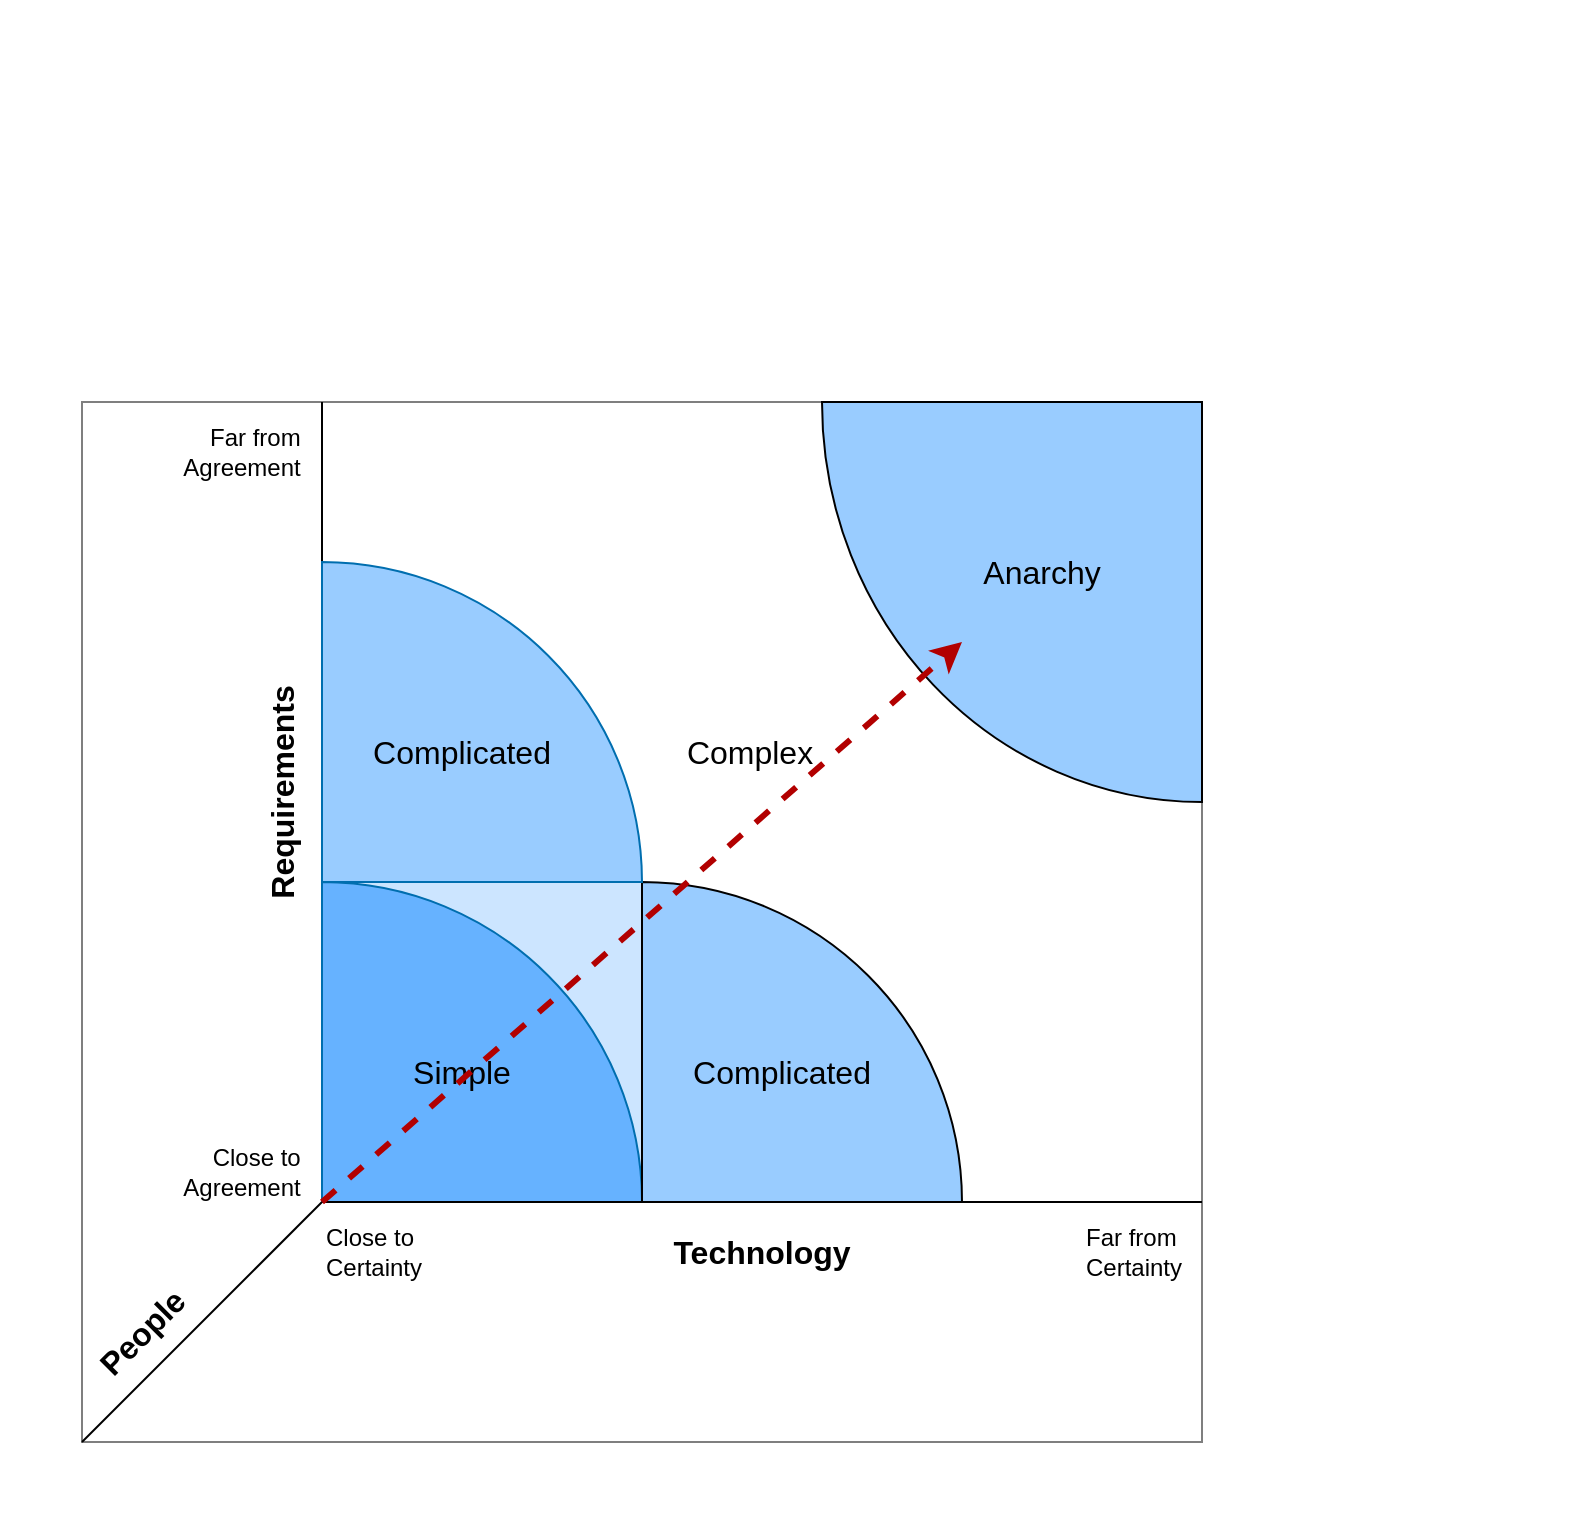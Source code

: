 <mxfile version="16.5.2" type="device"><diagram id="gBI3UYQd8g_3iL2L6-KD" name="Page-1"><mxGraphModel dx="1102" dy="1738" grid="1" gridSize="10" guides="1" tooltips="1" connect="1" arrows="1" fold="1" page="1" pageScale="1" pageWidth="827" pageHeight="1169" math="0" shadow="0"><root><mxCell id="0"/><mxCell id="1" parent="0"/><mxCell id="cgplp-IddGUN_eEWoOUv-27" value="" style="verticalLabelPosition=bottom;verticalAlign=top;html=1;shape=mxgraph.basic.rect;fillColor2=none;strokeWidth=1;size=20;indent=5;fontSize=16;opacity=50;" vertex="1" parent="1"><mxGeometry x="80" y="80" width="560" height="520" as="geometry"/></mxCell><mxCell id="cgplp-IddGUN_eEWoOUv-1" value="" style="endArrow=none;html=1;rounded=0;" edge="1" parent="1"><mxGeometry width="50" height="50" relative="1" as="geometry"><mxPoint x="200" y="480" as="sourcePoint"/><mxPoint x="200" y="80" as="targetPoint"/></mxGeometry></mxCell><mxCell id="cgplp-IddGUN_eEWoOUv-3" value="" style="whiteSpace=wrap;html=1;aspect=fixed;fillColor=#CCE5FF;strokeColor=#6c8ebf;" vertex="1" parent="1"><mxGeometry x="200" y="320" width="160" height="160" as="geometry"/></mxCell><mxCell id="cgplp-IddGUN_eEWoOUv-6" value="" style="verticalLabelPosition=bottom;verticalAlign=top;html=1;shape=mxgraph.basic.pie;startAngle=1;endAngle=0.25;fillColor=#66B2FF;fontColor=#ffffff;strokeColor=#006EAF;" vertex="1" parent="1"><mxGeometry x="40" y="320" width="320" height="320" as="geometry"/></mxCell><mxCell id="cgplp-IddGUN_eEWoOUv-7" value="" style="endArrow=none;html=1;rounded=0;" edge="1" parent="1"><mxGeometry width="50" height="50" relative="1" as="geometry"><mxPoint x="200" y="480" as="sourcePoint"/><mxPoint x="640" y="480" as="targetPoint"/></mxGeometry></mxCell><mxCell id="cgplp-IddGUN_eEWoOUv-8" value="" style="verticalLabelPosition=bottom;verticalAlign=top;html=1;shape=mxgraph.basic.pie;startAngle=1;endAngle=0.25;fillColor=#99CCFF;" vertex="1" parent="1"><mxGeometry x="200" y="320" width="320" height="320" as="geometry"/></mxCell><mxCell id="cgplp-IddGUN_eEWoOUv-9" value="" style="verticalLabelPosition=bottom;verticalAlign=top;html=1;shape=mxgraph.basic.pie;startAngle=1;endAngle=0.25;direction=east;fillColor=#99CCFF;fontColor=#ffffff;strokeColor=#006EAF;" vertex="1" parent="1"><mxGeometry x="40" y="160" width="320" height="320" as="geometry"/></mxCell><mxCell id="cgplp-IddGUN_eEWoOUv-11" value="&lt;font style=&quot;font-size: 16px&quot;&gt;Complex&lt;/font&gt;" style="text;html=1;strokeColor=none;fillColor=none;align=center;verticalAlign=middle;whiteSpace=wrap;rounded=0;" vertex="1" parent="1"><mxGeometry x="384" y="240" width="60" height="30" as="geometry"/></mxCell><mxCell id="cgplp-IddGUN_eEWoOUv-12" value="&lt;font style=&quot;font-size: 16px&quot;&gt;Complicated&lt;/font&gt;" style="text;html=1;strokeColor=none;fillColor=none;align=center;verticalAlign=middle;whiteSpace=wrap;rounded=0;" vertex="1" parent="1"><mxGeometry x="400" y="400" width="60" height="30" as="geometry"/></mxCell><mxCell id="cgplp-IddGUN_eEWoOUv-13" value="&lt;font style=&quot;font-size: 16px&quot;&gt;Complicated&lt;/font&gt;" style="text;html=1;strokeColor=none;fillColor=none;align=center;verticalAlign=middle;whiteSpace=wrap;rounded=0;" vertex="1" parent="1"><mxGeometry x="240" y="240" width="60" height="30" as="geometry"/></mxCell><mxCell id="cgplp-IddGUN_eEWoOUv-14" value="&lt;font style=&quot;font-size: 16px&quot;&gt;Simple&lt;/font&gt;" style="text;html=1;strokeColor=none;fillColor=none;align=center;verticalAlign=middle;whiteSpace=wrap;rounded=0;" vertex="1" parent="1"><mxGeometry x="240" y="400" width="60" height="30" as="geometry"/></mxCell><mxCell id="cgplp-IddGUN_eEWoOUv-15" value="&lt;div align=&quot;right&quot;&gt;Close to Agreement&lt;br&gt;&lt;/div&gt;" style="text;html=1;strokeColor=none;fillColor=none;align=center;verticalAlign=middle;whiteSpace=wrap;rounded=0;" vertex="1" parent="1"><mxGeometry x="130" y="450" width="60" height="30" as="geometry"/></mxCell><mxCell id="cgplp-IddGUN_eEWoOUv-16" value="&lt;div align=&quot;right&quot;&gt;Far from Agreement&lt;br&gt;&lt;/div&gt;" style="text;html=1;strokeColor=none;fillColor=none;align=center;verticalAlign=middle;whiteSpace=wrap;rounded=0;" vertex="1" parent="1"><mxGeometry x="130" y="90" width="60" height="30" as="geometry"/></mxCell><mxCell id="cgplp-IddGUN_eEWoOUv-17" value="&lt;div&gt;Close to Certainty&lt;br&gt;&lt;/div&gt;" style="text;html=1;strokeColor=none;fillColor=none;align=left;verticalAlign=middle;whiteSpace=wrap;rounded=0;" vertex="1" parent="1"><mxGeometry x="200" y="490" width="60" height="30" as="geometry"/></mxCell><mxCell id="cgplp-IddGUN_eEWoOUv-18" value="&lt;div&gt;Far from Certainty&lt;br&gt;&lt;/div&gt;" style="text;html=1;strokeColor=none;fillColor=none;align=left;verticalAlign=middle;whiteSpace=wrap;rounded=0;" vertex="1" parent="1"><mxGeometry x="580" y="490" width="60" height="30" as="geometry"/></mxCell><mxCell id="cgplp-IddGUN_eEWoOUv-19" value="&lt;b&gt;&lt;font style=&quot;font-size: 16px&quot;&gt;Technology&lt;/font&gt;&lt;/b&gt;" style="text;html=1;strokeColor=none;fillColor=none;align=center;verticalAlign=middle;whiteSpace=wrap;rounded=0;" vertex="1" parent="1"><mxGeometry x="390" y="490" width="60" height="30" as="geometry"/></mxCell><mxCell id="cgplp-IddGUN_eEWoOUv-20" value="&lt;b&gt;&lt;font style=&quot;font-size: 16px&quot;&gt;Requirements&lt;/font&gt;&lt;/b&gt;" style="text;html=1;strokeColor=none;fillColor=none;align=center;verticalAlign=middle;whiteSpace=wrap;rounded=0;rotation=270;" vertex="1" parent="1"><mxGeometry x="150" y="260" width="60" height="30" as="geometry"/></mxCell><mxCell id="cgplp-IddGUN_eEWoOUv-21" value="&lt;b&gt;&lt;font style=&quot;font-size: 16px&quot;&gt;People&lt;/font&gt;&lt;/b&gt;" style="text;html=1;strokeColor=none;fillColor=none;align=center;verticalAlign=middle;whiteSpace=wrap;rounded=0;rotation=-45;" vertex="1" parent="1"><mxGeometry x="80" y="530" width="60" height="30" as="geometry"/></mxCell><mxCell id="cgplp-IddGUN_eEWoOUv-22" value="" style="endArrow=none;html=1;rounded=0;fontSize=16;" edge="1" parent="1"><mxGeometry width="50" height="50" relative="1" as="geometry"><mxPoint x="200" y="480" as="sourcePoint"/><mxPoint x="80" y="600" as="targetPoint"/></mxGeometry></mxCell><mxCell id="cgplp-IddGUN_eEWoOUv-24" value="" style="verticalLabelPosition=bottom;verticalAlign=top;html=1;shape=mxgraph.basic.pie;startAngle=1;endAngle=0.25;fillColor=#99CCFF;direction=west;" vertex="1" parent="1"><mxGeometry x="450" y="-120" width="380" height="400" as="geometry"/></mxCell><mxCell id="cgplp-IddGUN_eEWoOUv-26" value="&lt;font style=&quot;font-size: 16px&quot;&gt;Anarchy&lt;/font&gt;" style="text;html=1;strokeColor=none;fillColor=none;align=center;verticalAlign=middle;whiteSpace=wrap;rounded=0;" vertex="1" parent="1"><mxGeometry x="530" y="150" width="60" height="30" as="geometry"/></mxCell><mxCell id="cgplp-IddGUN_eEWoOUv-28" value="" style="endArrow=classic;html=1;rounded=0;fontSize=16;fillColor=#e51400;strokeColor=#B20000;strokeWidth=3;dashed=1;" edge="1" parent="1"><mxGeometry width="50" height="50" relative="1" as="geometry"><mxPoint x="200" y="480" as="sourcePoint"/><mxPoint x="520" y="200" as="targetPoint"/></mxGeometry></mxCell></root></mxGraphModel></diagram></mxfile>